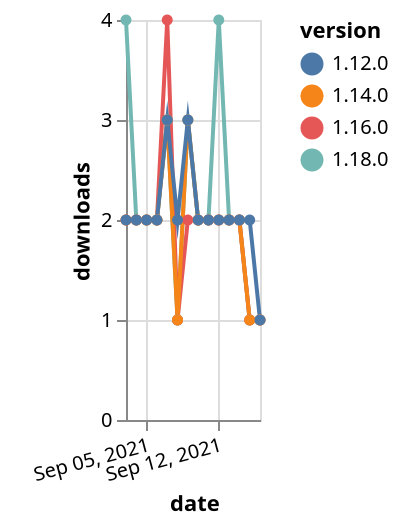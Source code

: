 {"$schema": "https://vega.github.io/schema/vega-lite/v5.json", "description": "A simple bar chart with embedded data.", "data": {"values": [{"date": "2021-09-03", "total": 2049, "delta": 4, "version": "1.18.0"}, {"date": "2021-09-04", "total": 2051, "delta": 2, "version": "1.18.0"}, {"date": "2021-09-05", "total": 2053, "delta": 2, "version": "1.18.0"}, {"date": "2021-09-06", "total": 2055, "delta": 2, "version": "1.18.0"}, {"date": "2021-09-07", "total": 2058, "delta": 3, "version": "1.18.0"}, {"date": "2021-09-08", "total": 2059, "delta": 1, "version": "1.18.0"}, {"date": "2021-09-09", "total": 2062, "delta": 3, "version": "1.18.0"}, {"date": "2021-09-10", "total": 2064, "delta": 2, "version": "1.18.0"}, {"date": "2021-09-11", "total": 2066, "delta": 2, "version": "1.18.0"}, {"date": "2021-09-12", "total": 2070, "delta": 4, "version": "1.18.0"}, {"date": "2021-09-13", "total": 2072, "delta": 2, "version": "1.18.0"}, {"date": "2021-09-14", "total": 2074, "delta": 2, "version": "1.18.0"}, {"date": "2021-09-15", "total": 2075, "delta": 1, "version": "1.18.0"}, {"date": "2021-09-16", "total": 2076, "delta": 1, "version": "1.18.0"}, {"date": "2021-09-03", "total": 2432, "delta": 2, "version": "1.16.0"}, {"date": "2021-09-04", "total": 2434, "delta": 2, "version": "1.16.0"}, {"date": "2021-09-05", "total": 2436, "delta": 2, "version": "1.16.0"}, {"date": "2021-09-06", "total": 2438, "delta": 2, "version": "1.16.0"}, {"date": "2021-09-07", "total": 2442, "delta": 4, "version": "1.16.0"}, {"date": "2021-09-08", "total": 2443, "delta": 1, "version": "1.16.0"}, {"date": "2021-09-09", "total": 2445, "delta": 2, "version": "1.16.0"}, {"date": "2021-09-10", "total": 2447, "delta": 2, "version": "1.16.0"}, {"date": "2021-09-11", "total": 2449, "delta": 2, "version": "1.16.0"}, {"date": "2021-09-12", "total": 2451, "delta": 2, "version": "1.16.0"}, {"date": "2021-09-13", "total": 2453, "delta": 2, "version": "1.16.0"}, {"date": "2021-09-14", "total": 2455, "delta": 2, "version": "1.16.0"}, {"date": "2021-09-15", "total": 2456, "delta": 1, "version": "1.16.0"}, {"date": "2021-09-16", "total": 2457, "delta": 1, "version": "1.16.0"}, {"date": "2021-09-03", "total": 2635, "delta": 2, "version": "1.14.0"}, {"date": "2021-09-04", "total": 2637, "delta": 2, "version": "1.14.0"}, {"date": "2021-09-05", "total": 2639, "delta": 2, "version": "1.14.0"}, {"date": "2021-09-06", "total": 2641, "delta": 2, "version": "1.14.0"}, {"date": "2021-09-07", "total": 2644, "delta": 3, "version": "1.14.0"}, {"date": "2021-09-08", "total": 2645, "delta": 1, "version": "1.14.0"}, {"date": "2021-09-09", "total": 2648, "delta": 3, "version": "1.14.0"}, {"date": "2021-09-10", "total": 2650, "delta": 2, "version": "1.14.0"}, {"date": "2021-09-11", "total": 2652, "delta": 2, "version": "1.14.0"}, {"date": "2021-09-12", "total": 2654, "delta": 2, "version": "1.14.0"}, {"date": "2021-09-13", "total": 2656, "delta": 2, "version": "1.14.0"}, {"date": "2021-09-14", "total": 2658, "delta": 2, "version": "1.14.0"}, {"date": "2021-09-15", "total": 2659, "delta": 1, "version": "1.14.0"}, {"date": "2021-09-16", "total": 2660, "delta": 1, "version": "1.14.0"}, {"date": "2021-09-03", "total": 2641, "delta": 2, "version": "1.12.0"}, {"date": "2021-09-04", "total": 2643, "delta": 2, "version": "1.12.0"}, {"date": "2021-09-05", "total": 2645, "delta": 2, "version": "1.12.0"}, {"date": "2021-09-06", "total": 2647, "delta": 2, "version": "1.12.0"}, {"date": "2021-09-07", "total": 2650, "delta": 3, "version": "1.12.0"}, {"date": "2021-09-08", "total": 2652, "delta": 2, "version": "1.12.0"}, {"date": "2021-09-09", "total": 2655, "delta": 3, "version": "1.12.0"}, {"date": "2021-09-10", "total": 2657, "delta": 2, "version": "1.12.0"}, {"date": "2021-09-11", "total": 2659, "delta": 2, "version": "1.12.0"}, {"date": "2021-09-12", "total": 2661, "delta": 2, "version": "1.12.0"}, {"date": "2021-09-13", "total": 2663, "delta": 2, "version": "1.12.0"}, {"date": "2021-09-14", "total": 2665, "delta": 2, "version": "1.12.0"}, {"date": "2021-09-15", "total": 2667, "delta": 2, "version": "1.12.0"}, {"date": "2021-09-16", "total": 2668, "delta": 1, "version": "1.12.0"}]}, "width": "container", "mark": {"type": "line", "point": {"filled": true}}, "encoding": {"x": {"field": "date", "type": "temporal", "timeUnit": "yearmonthdate", "title": "date", "axis": {"labelAngle": -15}}, "y": {"field": "delta", "type": "quantitative", "title": "downloads"}, "color": {"field": "version", "type": "nominal"}, "tooltip": {"field": "delta"}}}